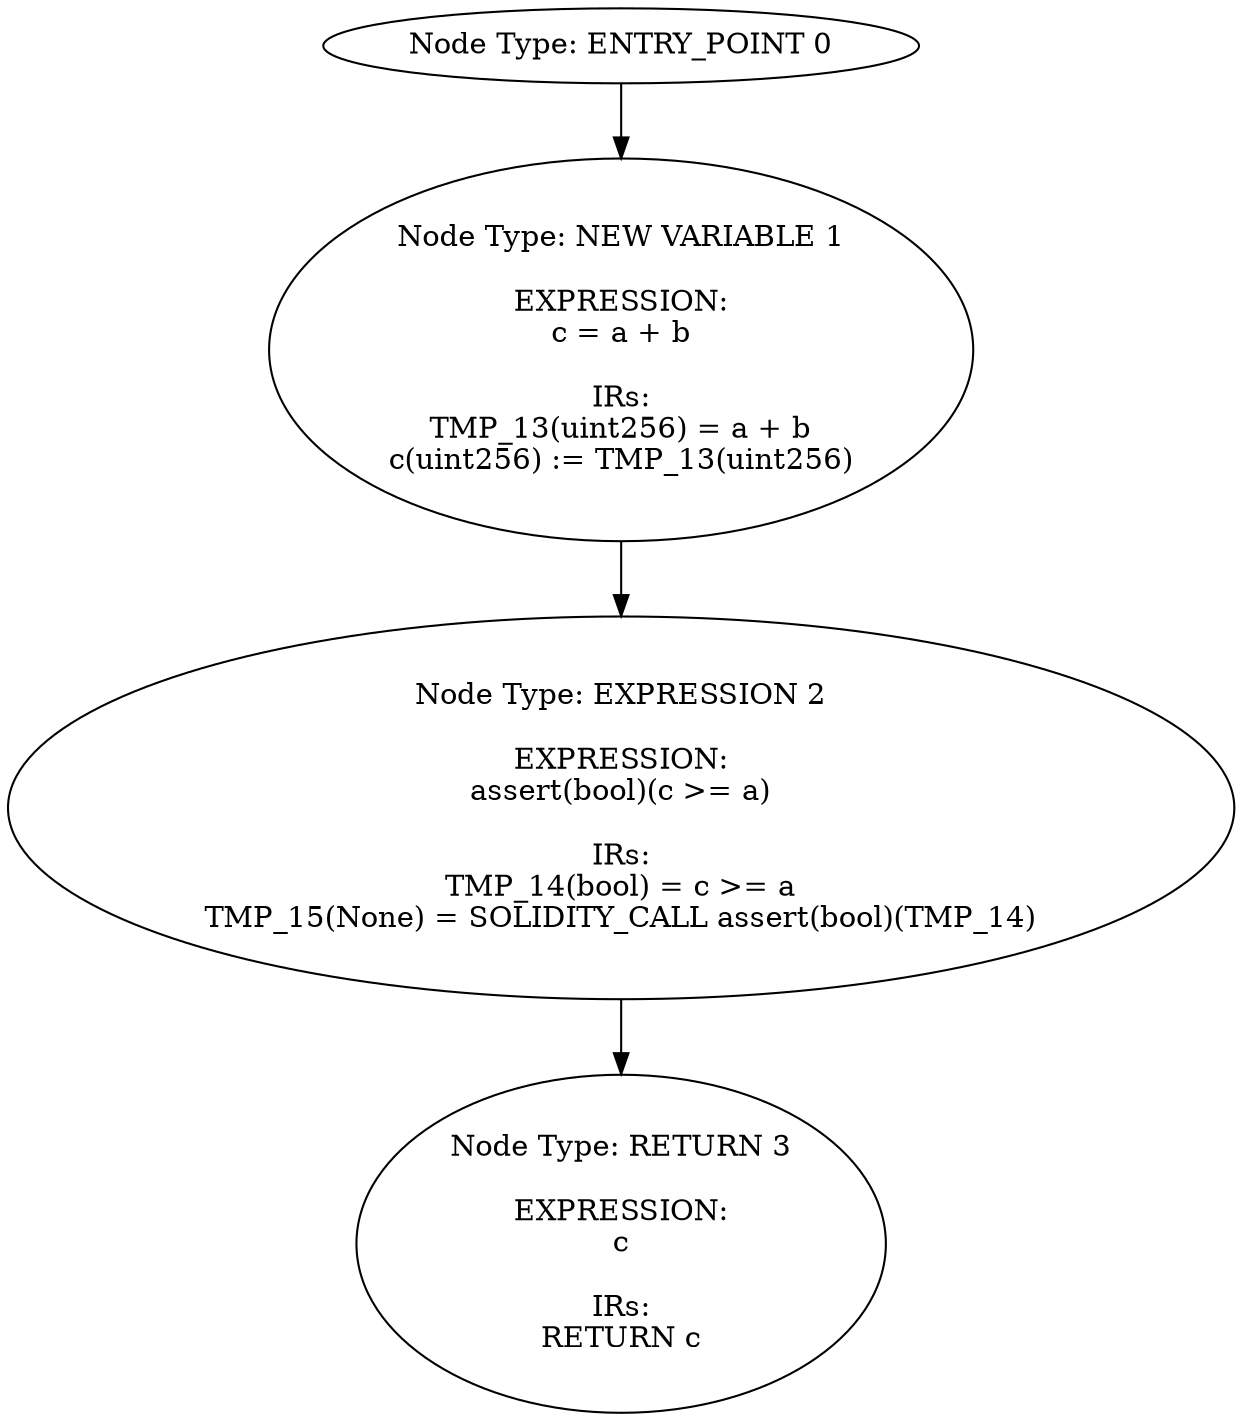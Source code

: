 digraph{
0[label="Node Type: ENTRY_POINT 0
"];
0->1;
1[label="Node Type: NEW VARIABLE 1

EXPRESSION:
c = a + b

IRs:
TMP_13(uint256) = a + b
c(uint256) := TMP_13(uint256)"];
1->2;
2[label="Node Type: EXPRESSION 2

EXPRESSION:
assert(bool)(c >= a)

IRs:
TMP_14(bool) = c >= a
TMP_15(None) = SOLIDITY_CALL assert(bool)(TMP_14)"];
2->3;
3[label="Node Type: RETURN 3

EXPRESSION:
c

IRs:
RETURN c"];
}
